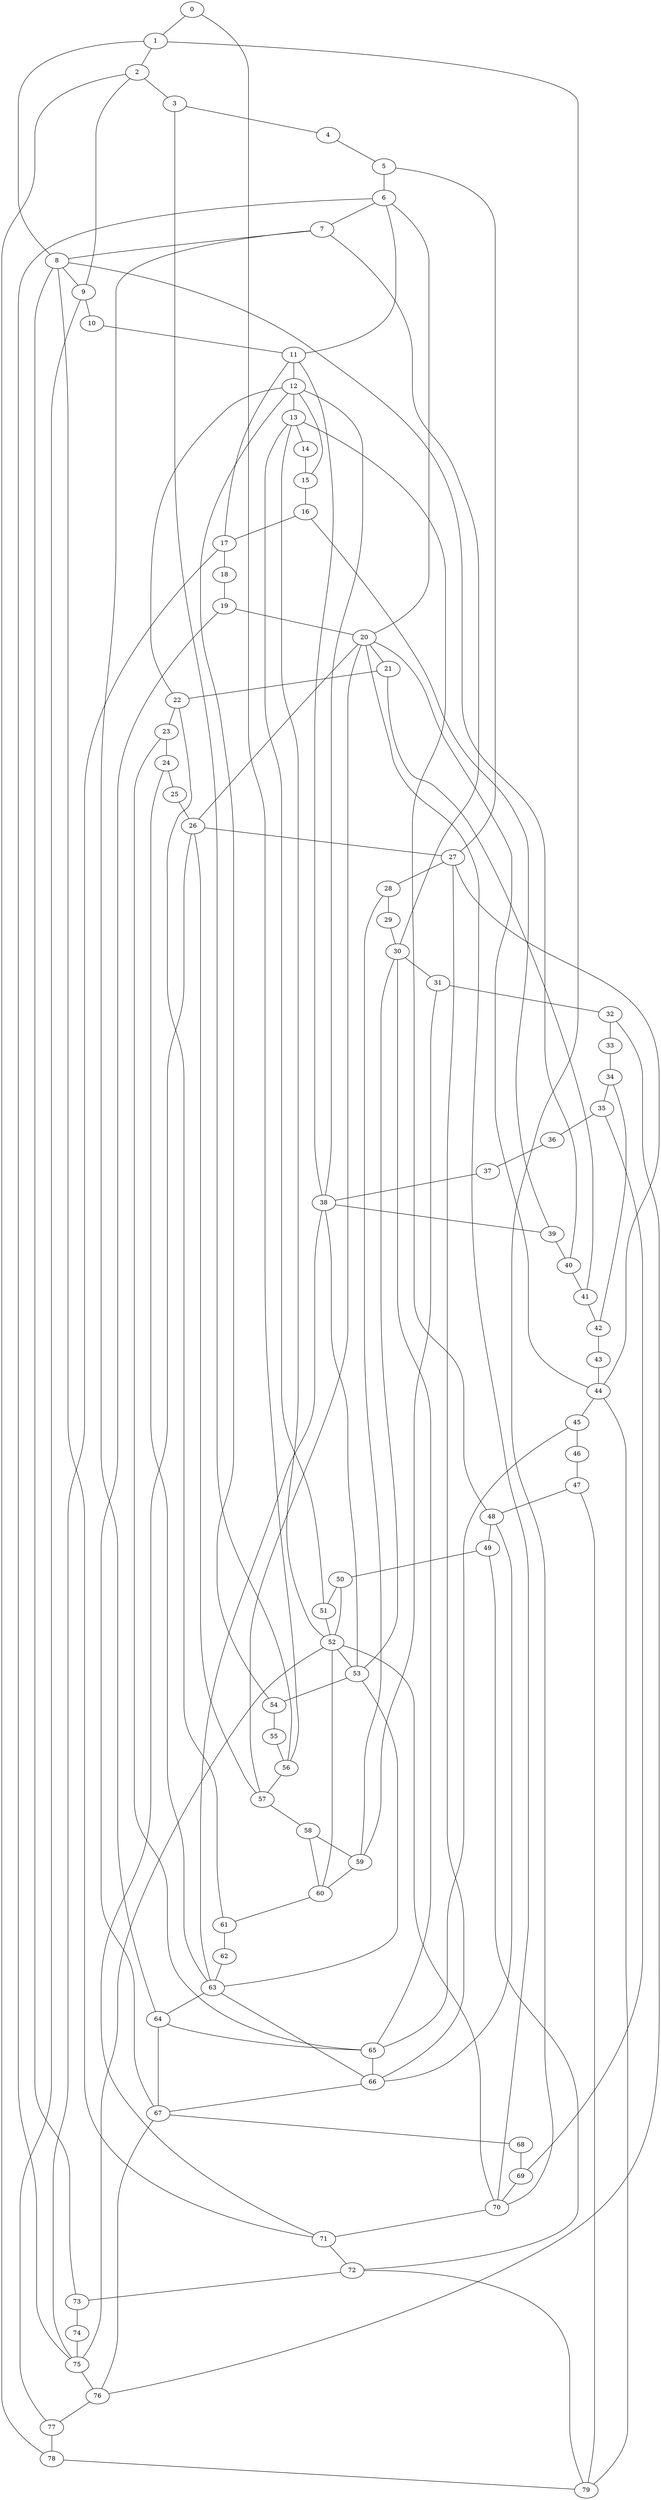 
graph graphname {
    0 -- 1
0 -- 56
1 -- 2
1 -- 8
1 -- 70
2 -- 3
2 -- 78
2 -- 9
3 -- 4
3 -- 56
4 -- 5
5 -- 6
5 -- 27
6 -- 7
6 -- 75
6 -- 11
6 -- 20
7 -- 8
7 -- 64
7 -- 30
8 -- 9
8 -- 71
8 -- 40
8 -- 73
9 -- 10
9 -- 77
10 -- 11
11 -- 12
11 -- 38
11 -- 17
12 -- 13
12 -- 15
12 -- 38
12 -- 22
12 -- 54
13 -- 14
13 -- 52
13 -- 51
13 -- 48
14 -- 15
15 -- 16
16 -- 17
16 -- 39
17 -- 18
17 -- 75
18 -- 19
19 -- 20
19 -- 67
20 -- 21
20 -- 70
20 -- 44
20 -- 26
20 -- 57
21 -- 22
21 -- 41
22 -- 23
22 -- 61
23 -- 24
23 -- 65
24 -- 25
24 -- 63
25 -- 26
26 -- 27
26 -- 57
26 -- 71
27 -- 28
27 -- 44
27 -- 66
28 -- 29
28 -- 59
29 -- 30
30 -- 31
30 -- 65
30 -- 53
31 -- 32
31 -- 59
32 -- 33
32 -- 76
33 -- 34
34 -- 35
34 -- 42
35 -- 36
35 -- 69
36 -- 37
37 -- 38
38 -- 39
38 -- 63
38 -- 53
39 -- 40
40 -- 41
41 -- 42
42 -- 43
43 -- 44
44 -- 45
44 -- 79
45 -- 46
45 -- 65
46 -- 47
47 -- 48
47 -- 79
48 -- 49
48 -- 66
49 -- 50
49 -- 72
50 -- 51
50 -- 52
51 -- 52
52 -- 53
52 -- 75
52 -- 70
52 -- 60
53 -- 54
53 -- 63
54 -- 55
55 -- 56
56 -- 57
57 -- 58
58 -- 59
58 -- 60
59 -- 60
60 -- 61
61 -- 62
62 -- 63
63 -- 64
63 -- 66
64 -- 65
64 -- 67
65 -- 66
66 -- 67
67 -- 68
67 -- 76
68 -- 69
69 -- 70
70 -- 71
71 -- 72
72 -- 73
72 -- 79
73 -- 74
74 -- 75
75 -- 76
76 -- 77
77 -- 78
78 -- 79

}
